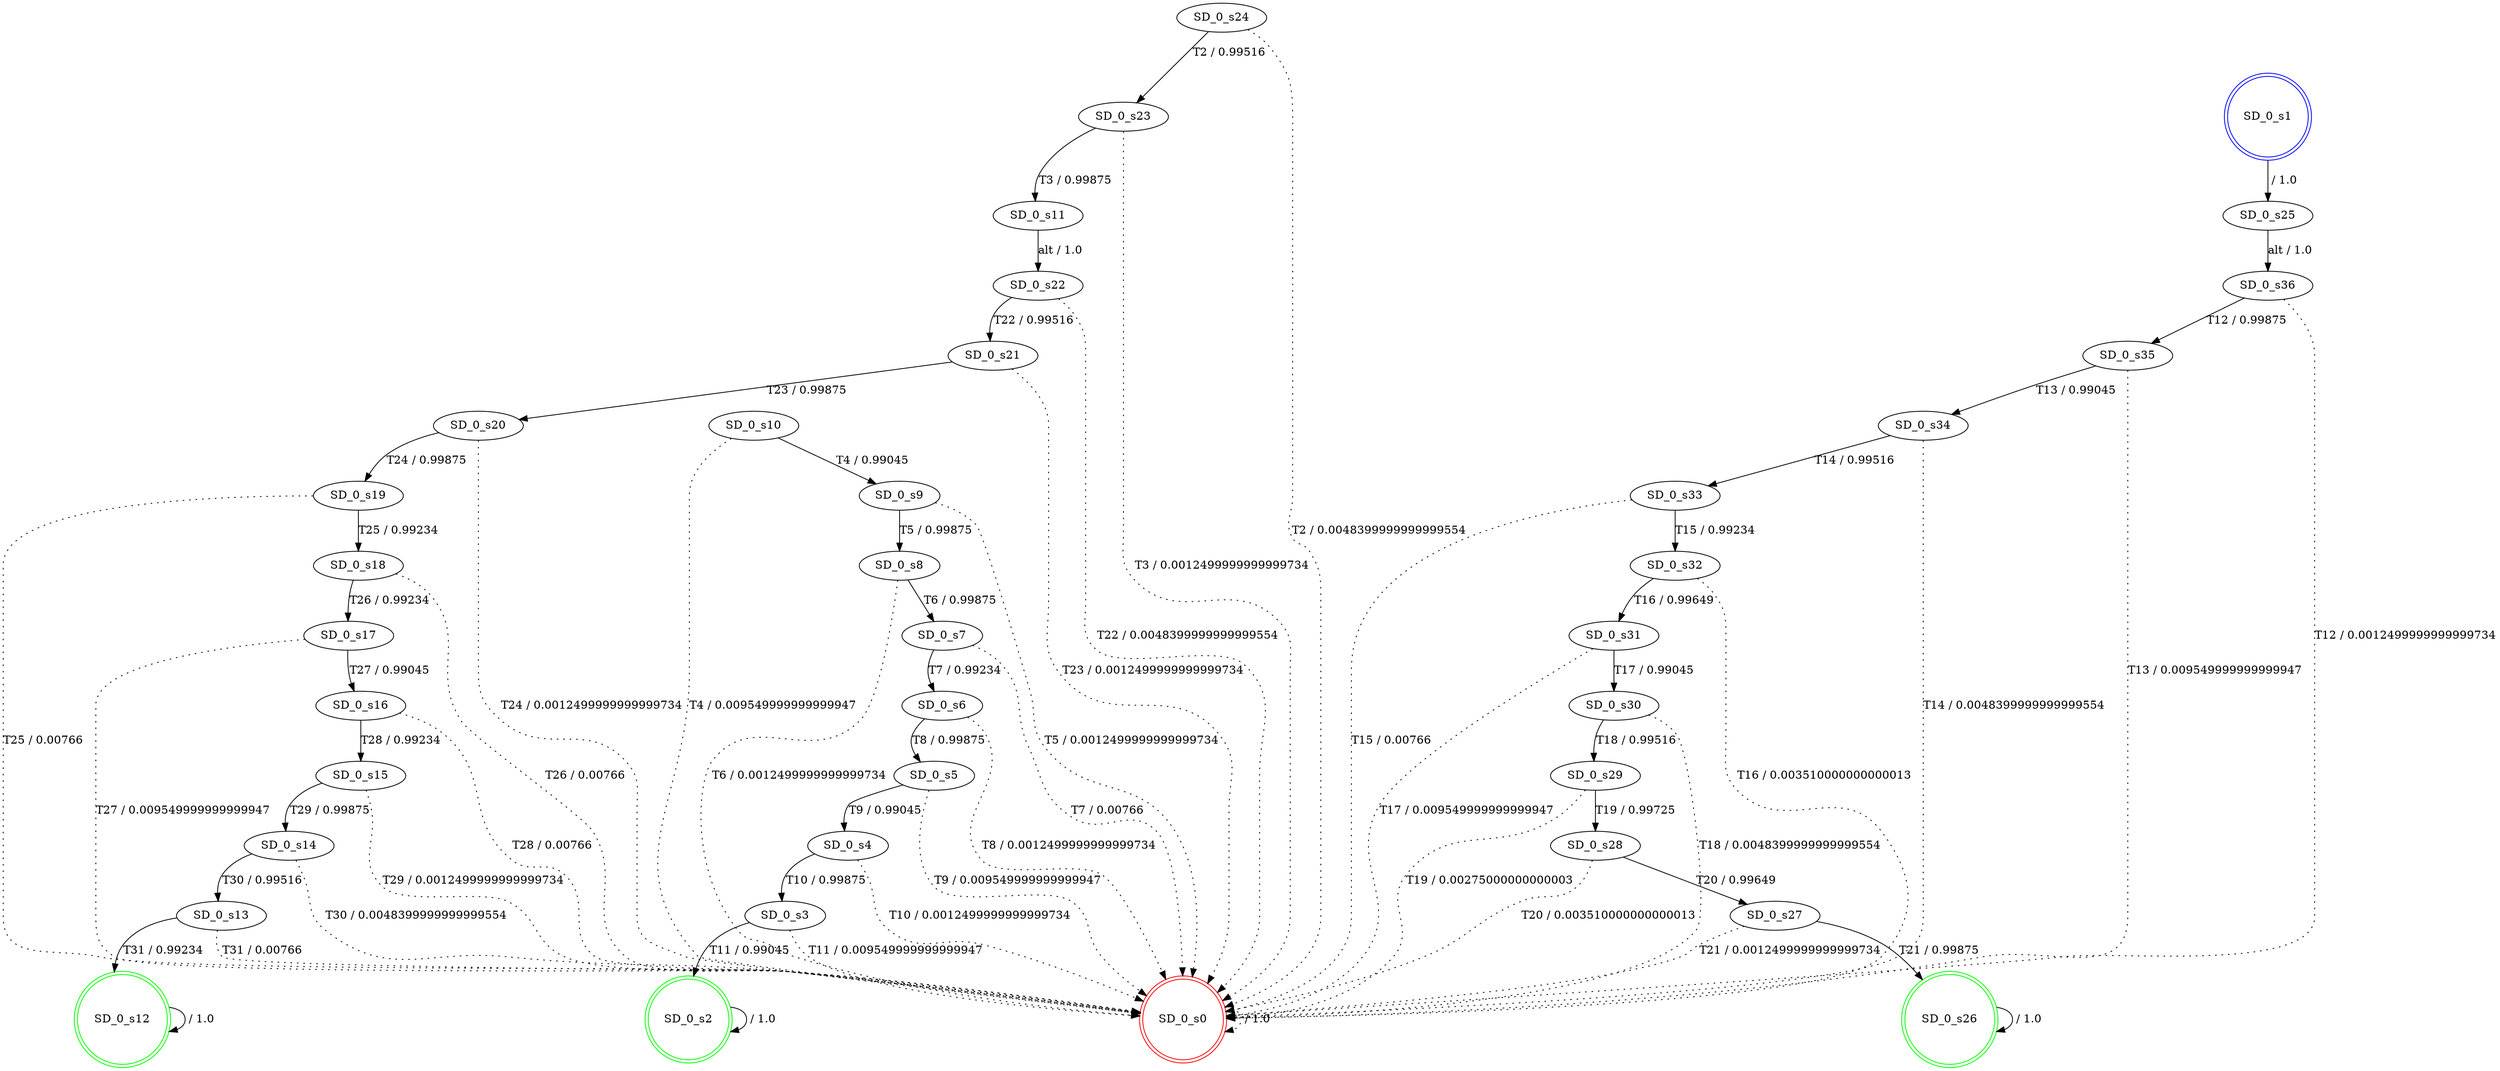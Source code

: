 digraph graphname {
SD_0_s0 [label="SD_0_s0",color=red,shape=doublecircle ];
SD_0_s1 [label="SD_0_s1",color=blue,shape=doublecircle ];
SD_0_s2 [label="SD_0_s2",color=green,shape=doublecircle ];
SD_0_s3 [label="SD_0_s3" ];
SD_0_s4 [label="SD_0_s4" ];
SD_0_s5 [label="SD_0_s5" ];
SD_0_s6 [label="SD_0_s6" ];
SD_0_s7 [label="SD_0_s7" ];
SD_0_s8 [label="SD_0_s8" ];
SD_0_s9 [label="SD_0_s9" ];
SD_0_s10 [label="SD_0_s10" ];
SD_0_s11 [label="SD_0_s11" ];
SD_0_s12 [label="SD_0_s12",color=green,shape=doublecircle ];
SD_0_s13 [label="SD_0_s13" ];
SD_0_s14 [label="SD_0_s14" ];
SD_0_s15 [label="SD_0_s15" ];
SD_0_s16 [label="SD_0_s16" ];
SD_0_s17 [label="SD_0_s17" ];
SD_0_s18 [label="SD_0_s18" ];
SD_0_s19 [label="SD_0_s19" ];
SD_0_s20 [label="SD_0_s20" ];
SD_0_s21 [label="SD_0_s21" ];
SD_0_s22 [label="SD_0_s22" ];
SD_0_s23 [label="SD_0_s23" ];
SD_0_s24 [label="SD_0_s24" ];
SD_0_s25 [label="SD_0_s25" ];
SD_0_s26 [label="SD_0_s26",color=green,shape=doublecircle ];
SD_0_s27 [label="SD_0_s27" ];
SD_0_s28 [label="SD_0_s28" ];
SD_0_s29 [label="SD_0_s29" ];
SD_0_s30 [label="SD_0_s30" ];
SD_0_s31 [label="SD_0_s31" ];
SD_0_s32 [label="SD_0_s32" ];
SD_0_s33 [label="SD_0_s33" ];
SD_0_s34 [label="SD_0_s34" ];
SD_0_s35 [label="SD_0_s35" ];
SD_0_s36 [label="SD_0_s36" ];
SD_0_s0 -> SD_0_s0 [label=" / 1.0", style=dotted];
SD_0_s1 -> SD_0_s25 [label=" / 1.0"];
SD_0_s2 -> SD_0_s2 [label=" / 1.0"];
SD_0_s3 -> SD_0_s2 [label="T11 / 0.99045"];
SD_0_s3 -> SD_0_s0 [label="T11 / 0.009549999999999947", style=dotted];
SD_0_s4 -> SD_0_s3 [label="T10 / 0.99875"];
SD_0_s4 -> SD_0_s0 [label="T10 / 0.0012499999999999734", style=dotted];
SD_0_s5 -> SD_0_s4 [label="T9 / 0.99045"];
SD_0_s5 -> SD_0_s0 [label="T9 / 0.009549999999999947", style=dotted];
SD_0_s6 -> SD_0_s5 [label="T8 / 0.99875"];
SD_0_s6 -> SD_0_s0 [label="T8 / 0.0012499999999999734", style=dotted];
SD_0_s7 -> SD_0_s6 [label="T7 / 0.99234"];
SD_0_s7 -> SD_0_s0 [label="T7 / 0.00766", style=dotted];
SD_0_s8 -> SD_0_s7 [label="T6 / 0.99875"];
SD_0_s8 -> SD_0_s0 [label="T6 / 0.0012499999999999734", style=dotted];
SD_0_s9 -> SD_0_s8 [label="T5 / 0.99875"];
SD_0_s9 -> SD_0_s0 [label="T5 / 0.0012499999999999734", style=dotted];
SD_0_s10 -> SD_0_s9 [label="T4 / 0.99045"];
SD_0_s10 -> SD_0_s0 [label="T4 / 0.009549999999999947", style=dotted];
SD_0_s11 -> SD_0_s22 [label="alt / 1.0"];
SD_0_s12 -> SD_0_s12 [label=" / 1.0"];
SD_0_s13 -> SD_0_s12 [label="T31 / 0.99234"];
SD_0_s13 -> SD_0_s0 [label="T31 / 0.00766", style=dotted];
SD_0_s14 -> SD_0_s13 [label="T30 / 0.99516"];
SD_0_s14 -> SD_0_s0 [label="T30 / 0.0048399999999999554", style=dotted];
SD_0_s15 -> SD_0_s14 [label="T29 / 0.99875"];
SD_0_s15 -> SD_0_s0 [label="T29 / 0.0012499999999999734", style=dotted];
SD_0_s16 -> SD_0_s15 [label="T28 / 0.99234"];
SD_0_s16 -> SD_0_s0 [label="T28 / 0.00766", style=dotted];
SD_0_s17 -> SD_0_s16 [label="T27 / 0.99045"];
SD_0_s17 -> SD_0_s0 [label="T27 / 0.009549999999999947", style=dotted];
SD_0_s18 -> SD_0_s17 [label="T26 / 0.99234"];
SD_0_s18 -> SD_0_s0 [label="T26 / 0.00766", style=dotted];
SD_0_s19 -> SD_0_s18 [label="T25 / 0.99234"];
SD_0_s19 -> SD_0_s0 [label="T25 / 0.00766", style=dotted];
SD_0_s20 -> SD_0_s19 [label="T24 / 0.99875"];
SD_0_s20 -> SD_0_s0 [label="T24 / 0.0012499999999999734", style=dotted];
SD_0_s21 -> SD_0_s20 [label="T23 / 0.99875"];
SD_0_s21 -> SD_0_s0 [label="T23 / 0.0012499999999999734", style=dotted];
SD_0_s22 -> SD_0_s21 [label="T22 / 0.99516"];
SD_0_s22 -> SD_0_s0 [label="T22 / 0.0048399999999999554", style=dotted];
SD_0_s23 -> SD_0_s11 [label="T3 / 0.99875"];
SD_0_s23 -> SD_0_s0 [label="T3 / 0.0012499999999999734", style=dotted];
SD_0_s24 -> SD_0_s23 [label="T2 / 0.99516"];
SD_0_s24 -> SD_0_s0 [label="T2 / 0.0048399999999999554", style=dotted];
SD_0_s25 -> SD_0_s36 [label="alt / 1.0"];
SD_0_s26 -> SD_0_s26 [label=" / 1.0"];
SD_0_s27 -> SD_0_s26 [label="T21 / 0.99875"];
SD_0_s27 -> SD_0_s0 [label="T21 / 0.0012499999999999734", style=dotted];
SD_0_s28 -> SD_0_s27 [label="T20 / 0.99649"];
SD_0_s28 -> SD_0_s0 [label="T20 / 0.003510000000000013", style=dotted];
SD_0_s29 -> SD_0_s28 [label="T19 / 0.99725"];
SD_0_s29 -> SD_0_s0 [label="T19 / 0.00275000000000003", style=dotted];
SD_0_s30 -> SD_0_s29 [label="T18 / 0.99516"];
SD_0_s30 -> SD_0_s0 [label="T18 / 0.0048399999999999554", style=dotted];
SD_0_s31 -> SD_0_s30 [label="T17 / 0.99045"];
SD_0_s31 -> SD_0_s0 [label="T17 / 0.009549999999999947", style=dotted];
SD_0_s32 -> SD_0_s31 [label="T16 / 0.99649"];
SD_0_s32 -> SD_0_s0 [label="T16 / 0.003510000000000013", style=dotted];
SD_0_s33 -> SD_0_s32 [label="T15 / 0.99234"];
SD_0_s33 -> SD_0_s0 [label="T15 / 0.00766", style=dotted];
SD_0_s34 -> SD_0_s33 [label="T14 / 0.99516"];
SD_0_s34 -> SD_0_s0 [label="T14 / 0.0048399999999999554", style=dotted];
SD_0_s35 -> SD_0_s34 [label="T13 / 0.99045"];
SD_0_s35 -> SD_0_s0 [label="T13 / 0.009549999999999947", style=dotted];
SD_0_s36 -> SD_0_s35 [label="T12 / 0.99875"];
SD_0_s36 -> SD_0_s0 [label="T12 / 0.0012499999999999734", style=dotted];
}